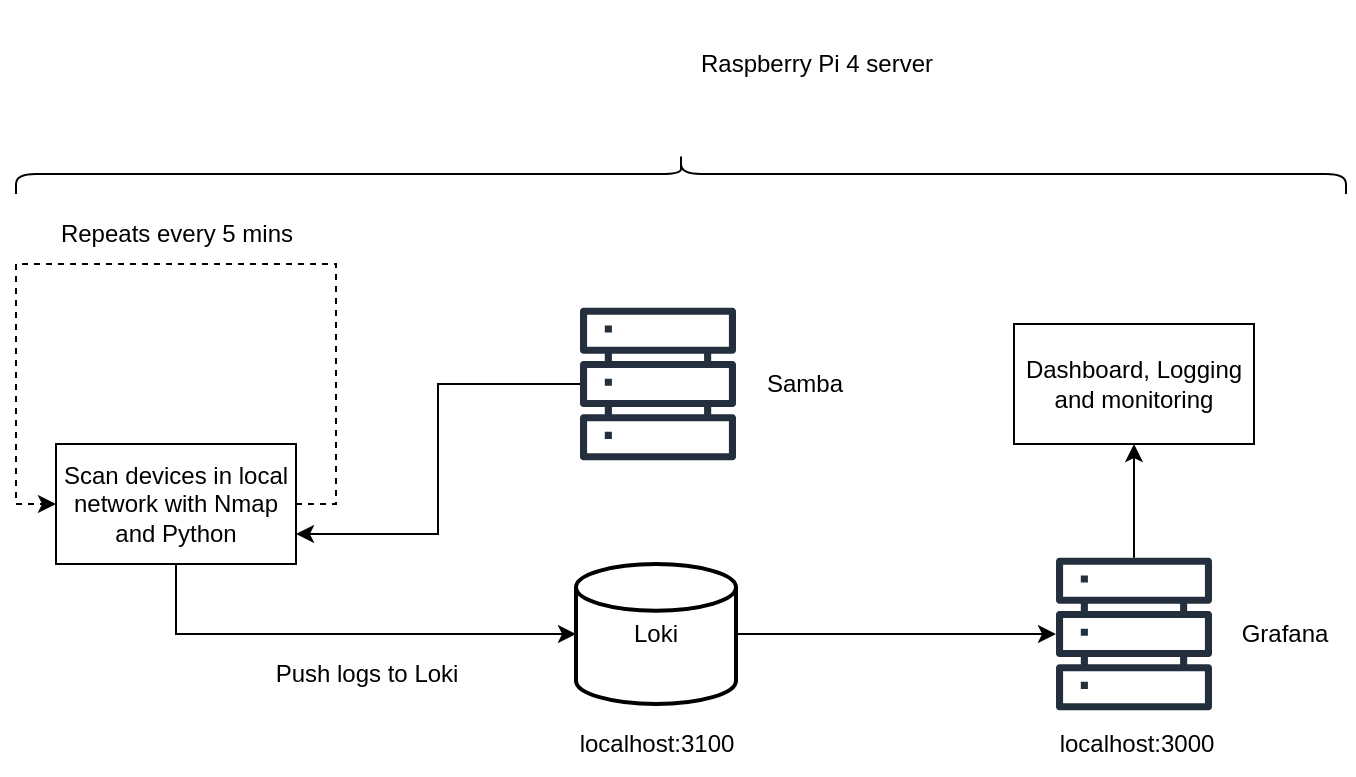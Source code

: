 <mxfile version="21.7.4" type="device">
  <diagram name="Page-1" id="-zbG-CWRN3AHDPWp5oxR">
    <mxGraphModel dx="1434" dy="800" grid="1" gridSize="10" guides="1" tooltips="1" connect="1" arrows="1" fold="1" page="1" pageScale="1" pageWidth="850" pageHeight="1100" math="0" shadow="0">
      <root>
        <mxCell id="0" />
        <mxCell id="1" parent="0" />
        <mxCell id="AZwSm7qYHBrWcVf1t7ID-17" style="edgeStyle=orthogonalEdgeStyle;rounded=0;orthogonalLoop=1;jettySize=auto;html=1;entryX=0.5;entryY=1;entryDx=0;entryDy=0;" parent="1" source="AZwSm7qYHBrWcVf1t7ID-2" target="AZwSm7qYHBrWcVf1t7ID-5" edge="1">
          <mxGeometry relative="1" as="geometry" />
        </mxCell>
        <mxCell id="AZwSm7qYHBrWcVf1t7ID-2" value="" style="sketch=0;outlineConnect=0;fontColor=#232F3E;gradientColor=none;fillColor=#232F3D;strokeColor=none;dashed=0;verticalLabelPosition=bottom;verticalAlign=top;align=center;html=1;fontSize=12;fontStyle=0;aspect=fixed;pointerEvents=1;shape=mxgraph.aws4.servers;" parent="1" vertex="1">
          <mxGeometry x="560" y="456" width="78" height="78" as="geometry" />
        </mxCell>
        <mxCell id="AZwSm7qYHBrWcVf1t7ID-3" value="Raspberry Pi 4 server" style="text;html=1;align=center;verticalAlign=middle;resizable=0;points=[];autosize=1;strokeColor=none;fillColor=none;" parent="1" vertex="1">
          <mxGeometry x="370" y="195" width="140" height="30" as="geometry" />
        </mxCell>
        <mxCell id="AZwSm7qYHBrWcVf1t7ID-9" style="edgeStyle=orthogonalEdgeStyle;rounded=0;orthogonalLoop=1;jettySize=auto;html=1;exitX=0.5;exitY=1;exitDx=0;exitDy=0;" parent="1" source="AZwSm7qYHBrWcVf1t7ID-4" target="AZwSm7qYHBrWcVf1t7ID-8" edge="1">
          <mxGeometry relative="1" as="geometry" />
        </mxCell>
        <mxCell id="AZwSm7qYHBrWcVf1t7ID-4" value="Scan devices in local network with Nmap and Python" style="whiteSpace=wrap;html=1;" parent="1" vertex="1">
          <mxGeometry x="60" y="400" width="120" height="60" as="geometry" />
        </mxCell>
        <mxCell id="AZwSm7qYHBrWcVf1t7ID-5" value="Dashboard, Logging and monitoring" style="whiteSpace=wrap;html=1;" parent="1" vertex="1">
          <mxGeometry x="539" y="340" width="120" height="60" as="geometry" />
        </mxCell>
        <mxCell id="AZwSm7qYHBrWcVf1t7ID-6" style="edgeStyle=orthogonalEdgeStyle;rounded=0;orthogonalLoop=1;jettySize=auto;html=1;exitX=1;exitY=0.5;exitDx=0;exitDy=0;entryX=0;entryY=0.5;entryDx=0;entryDy=0;dashed=1;" parent="1" source="AZwSm7qYHBrWcVf1t7ID-4" target="AZwSm7qYHBrWcVf1t7ID-4" edge="1">
          <mxGeometry relative="1" as="geometry">
            <Array as="points">
              <mxPoint x="200" y="430" />
              <mxPoint x="200" y="310" />
              <mxPoint x="40" y="310" />
              <mxPoint x="40" y="430" />
            </Array>
          </mxGeometry>
        </mxCell>
        <mxCell id="AZwSm7qYHBrWcVf1t7ID-7" value="Repeats every 5 mins" style="text;html=1;align=center;verticalAlign=middle;resizable=0;points=[];autosize=1;strokeColor=none;fillColor=none;" parent="1" vertex="1">
          <mxGeometry x="50" y="280" width="140" height="30" as="geometry" />
        </mxCell>
        <mxCell id="AZwSm7qYHBrWcVf1t7ID-13" style="edgeStyle=orthogonalEdgeStyle;rounded=0;orthogonalLoop=1;jettySize=auto;html=1;exitX=1;exitY=0.5;exitDx=0;exitDy=0;exitPerimeter=0;" parent="1" source="AZwSm7qYHBrWcVf1t7ID-8" target="AZwSm7qYHBrWcVf1t7ID-2" edge="1">
          <mxGeometry relative="1" as="geometry" />
        </mxCell>
        <mxCell id="AZwSm7qYHBrWcVf1t7ID-8" value="Loki" style="strokeWidth=2;html=1;shape=mxgraph.flowchart.database;whiteSpace=wrap;" parent="1" vertex="1">
          <mxGeometry x="320" y="460" width="80" height="70" as="geometry" />
        </mxCell>
        <mxCell id="AZwSm7qYHBrWcVf1t7ID-10" value="Push logs to Loki" style="text;html=1;align=center;verticalAlign=middle;resizable=0;points=[];autosize=1;strokeColor=none;fillColor=none;" parent="1" vertex="1">
          <mxGeometry x="160" y="500" width="110" height="30" as="geometry" />
        </mxCell>
        <mxCell id="AZwSm7qYHBrWcVf1t7ID-12" value="Grafana" style="text;html=1;align=center;verticalAlign=middle;resizable=0;points=[];autosize=1;strokeColor=none;fillColor=none;" parent="1" vertex="1">
          <mxGeometry x="639" y="480" width="70" height="30" as="geometry" />
        </mxCell>
        <mxCell id="AZwSm7qYHBrWcVf1t7ID-14" value="localhost:3100" style="text;html=1;align=center;verticalAlign=middle;resizable=0;points=[];autosize=1;strokeColor=none;fillColor=none;" parent="1" vertex="1">
          <mxGeometry x="310" y="535" width="100" height="30" as="geometry" />
        </mxCell>
        <mxCell id="AZwSm7qYHBrWcVf1t7ID-15" value="localhost:3000" style="text;html=1;align=center;verticalAlign=middle;resizable=0;points=[];autosize=1;strokeColor=none;fillColor=none;" parent="1" vertex="1">
          <mxGeometry x="550" y="535" width="100" height="30" as="geometry" />
        </mxCell>
        <mxCell id="AZwSm7qYHBrWcVf1t7ID-19" value="" style="shape=curlyBracket;whiteSpace=wrap;html=1;rounded=1;labelPosition=left;verticalLabelPosition=middle;align=right;verticalAlign=middle;rotation=90;" parent="1" vertex="1">
          <mxGeometry x="362.5" y="-67.5" width="20" height="665" as="geometry" />
        </mxCell>
        <mxCell id="XxDe03cNVA3iRH4uC4hV-1" value="" style="shape=image;verticalLabelPosition=bottom;labelBackgroundColor=default;verticalAlign=top;aspect=fixed;imageAspect=0;image=https://download.logo.wine/logo/Raspberry_Pi/Raspberry_Pi-Logo.wine.png;" vertex="1" parent="1">
          <mxGeometry x="310" y="178.75" width="93.75" height="62.5" as="geometry" />
        </mxCell>
        <mxCell id="XxDe03cNVA3iRH4uC4hV-2" value="" style="shape=image;verticalLabelPosition=bottom;labelBackgroundColor=default;verticalAlign=top;aspect=fixed;imageAspect=0;image=https://upload.wikimedia.org/wikipedia/commons/thumb/c/c3/Python-logo-notext.svg/1869px-Python-logo-notext.svg.png;" vertex="1" parent="1">
          <mxGeometry x="101.75" y="340" width="36.5" height="40" as="geometry" />
        </mxCell>
        <mxCell id="XxDe03cNVA3iRH4uC4hV-6" style="edgeStyle=orthogonalEdgeStyle;rounded=0;orthogonalLoop=1;jettySize=auto;html=1;entryX=1;entryY=0.75;entryDx=0;entryDy=0;" edge="1" parent="1" source="XxDe03cNVA3iRH4uC4hV-4" target="AZwSm7qYHBrWcVf1t7ID-4">
          <mxGeometry relative="1" as="geometry" />
        </mxCell>
        <mxCell id="XxDe03cNVA3iRH4uC4hV-4" value="" style="sketch=0;outlineConnect=0;fontColor=#232F3E;gradientColor=none;fillColor=#232F3D;strokeColor=none;dashed=0;verticalLabelPosition=bottom;verticalAlign=top;align=center;html=1;fontSize=12;fontStyle=0;aspect=fixed;pointerEvents=1;shape=mxgraph.aws4.servers;" vertex="1" parent="1">
          <mxGeometry x="322" y="331" width="78" height="78" as="geometry" />
        </mxCell>
        <mxCell id="XxDe03cNVA3iRH4uC4hV-5" value="Samba" style="text;html=1;align=center;verticalAlign=middle;resizable=0;points=[];autosize=1;strokeColor=none;fillColor=none;" vertex="1" parent="1">
          <mxGeometry x="403.75" y="355" width="60" height="30" as="geometry" />
        </mxCell>
      </root>
    </mxGraphModel>
  </diagram>
</mxfile>
